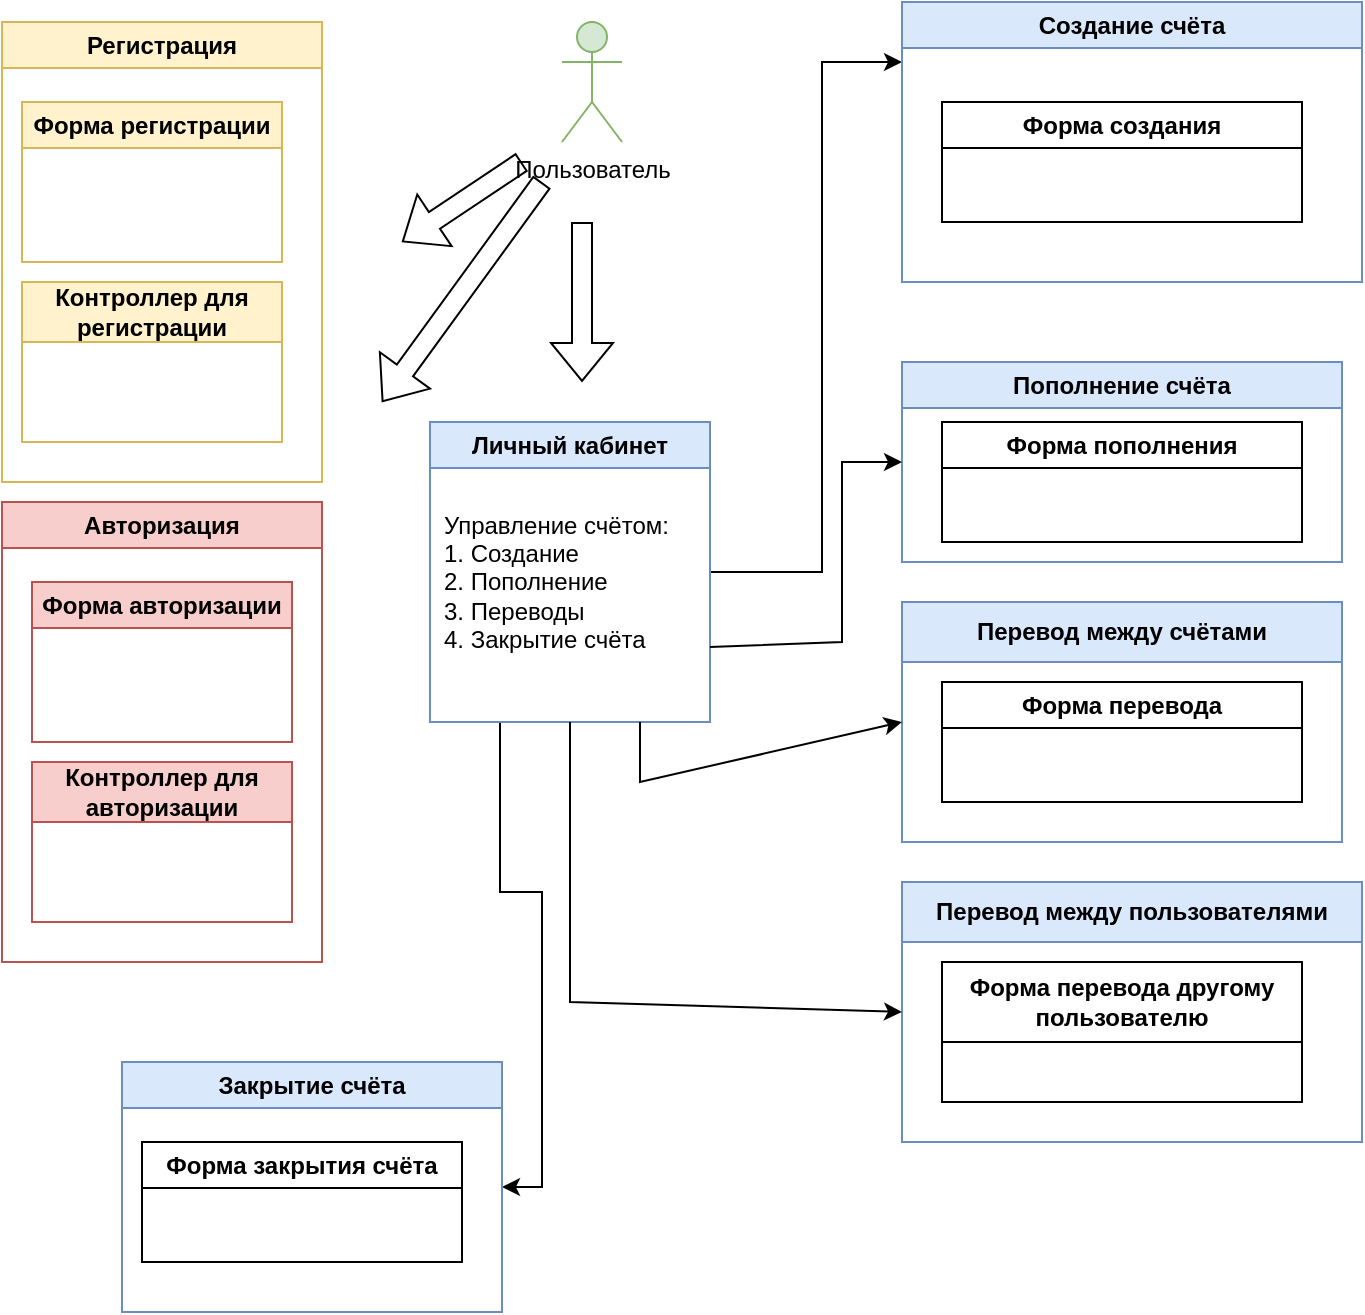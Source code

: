 <mxfile version="24.6.5" type="device">
  <diagram name="Страница — 1" id="zXiqC_V_nPHIu1OuLMWh">
    <mxGraphModel dx="794" dy="627" grid="1" gridSize="10" guides="1" tooltips="1" connect="1" arrows="1" fold="1" page="1" pageScale="1" pageWidth="827" pageHeight="1169" math="0" shadow="0">
      <root>
        <mxCell id="0" />
        <mxCell id="1" parent="0" />
        <mxCell id="WXnupK0CZJY66pMkVa3G-1" value="Пользователь" style="shape=umlActor;verticalLabelPosition=bottom;verticalAlign=top;html=1;outlineConnect=0;fillColor=#d5e8d4;strokeColor=#82b366;" vertex="1" parent="1">
          <mxGeometry x="340" y="20" width="30" height="60" as="geometry" />
        </mxCell>
        <mxCell id="WXnupK0CZJY66pMkVa3G-4" value="&lt;div&gt;Регистрация&lt;/div&gt;" style="swimlane;whiteSpace=wrap;html=1;fillColor=#fff2cc;strokeColor=#d6b656;" vertex="1" parent="1">
          <mxGeometry x="60" y="20" width="160" height="230" as="geometry" />
        </mxCell>
        <mxCell id="WXnupK0CZJY66pMkVa3G-24" value="Форма регистрации" style="swimlane;whiteSpace=wrap;html=1;fillColor=#fff2cc;strokeColor=#d6b656;" vertex="1" parent="WXnupK0CZJY66pMkVa3G-4">
          <mxGeometry x="10" y="40" width="130" height="80" as="geometry" />
        </mxCell>
        <mxCell id="WXnupK0CZJY66pMkVa3G-27" value="Контроллер для регистрации" style="swimlane;whiteSpace=wrap;html=1;startSize=30;fillColor=#fff2cc;strokeColor=#d6b656;" vertex="1" parent="WXnupK0CZJY66pMkVa3G-4">
          <mxGeometry x="10" y="130" width="130" height="80" as="geometry" />
        </mxCell>
        <mxCell id="WXnupK0CZJY66pMkVa3G-6" value="&lt;div&gt;Авторизация&lt;/div&gt;" style="swimlane;whiteSpace=wrap;html=1;fillColor=#f8cecc;strokeColor=#b85450;" vertex="1" parent="1">
          <mxGeometry x="60" y="260" width="160" height="230" as="geometry" />
        </mxCell>
        <mxCell id="WXnupK0CZJY66pMkVa3G-28" value="Форма авторизации" style="swimlane;whiteSpace=wrap;html=1;fillColor=#f8cecc;strokeColor=#b85450;" vertex="1" parent="WXnupK0CZJY66pMkVa3G-6">
          <mxGeometry x="15" y="40" width="130" height="80" as="geometry" />
        </mxCell>
        <mxCell id="WXnupK0CZJY66pMkVa3G-29" value="Контроллер для авторизации" style="swimlane;whiteSpace=wrap;html=1;startSize=30;fillColor=#f8cecc;strokeColor=#b85450;" vertex="1" parent="WXnupK0CZJY66pMkVa3G-6">
          <mxGeometry x="15" y="130" width="130" height="80" as="geometry" />
        </mxCell>
        <mxCell id="WXnupK0CZJY66pMkVa3G-9" value="" style="edgeStyle=orthogonalEdgeStyle;rounded=0;orthogonalLoop=1;jettySize=auto;html=1;" edge="1" parent="1" source="WXnupK0CZJY66pMkVa3G-7" target="WXnupK0CZJY66pMkVa3G-8">
          <mxGeometry relative="1" as="geometry">
            <Array as="points">
              <mxPoint x="470" y="295" />
              <mxPoint x="470" y="40" />
            </Array>
          </mxGeometry>
        </mxCell>
        <mxCell id="WXnupK0CZJY66pMkVa3G-19" style="edgeStyle=orthogonalEdgeStyle;rounded=0;orthogonalLoop=1;jettySize=auto;html=1;exitX=0.25;exitY=1;exitDx=0;exitDy=0;entryX=1;entryY=0.5;entryDx=0;entryDy=0;" edge="1" parent="1" source="WXnupK0CZJY66pMkVa3G-7" target="WXnupK0CZJY66pMkVa3G-16">
          <mxGeometry relative="1" as="geometry" />
        </mxCell>
        <mxCell id="WXnupK0CZJY66pMkVa3G-7" value="Личный кабинет" style="swimlane;whiteSpace=wrap;html=1;fillColor=#dae8fc;strokeColor=#6c8ebf;" vertex="1" parent="1">
          <mxGeometry x="274" y="220" width="140" height="150" as="geometry" />
        </mxCell>
        <mxCell id="WXnupK0CZJY66pMkVa3G-37" value="&lt;div&gt;Управление счётом:&lt;/div&gt;&lt;div&gt;1. Создание&lt;/div&gt;&lt;div&gt;2. Пополнение&lt;/div&gt;&lt;div&gt;3. Переводы&lt;/div&gt;&lt;div&gt;4. Закрытие счёта&lt;br&gt;&lt;/div&gt;" style="text;html=1;align=left;verticalAlign=middle;whiteSpace=wrap;rounded=0;" vertex="1" parent="WXnupK0CZJY66pMkVa3G-7">
          <mxGeometry x="5" y="30" width="130" height="100" as="geometry" />
        </mxCell>
        <mxCell id="WXnupK0CZJY66pMkVa3G-8" value="Создание счёта" style="swimlane;whiteSpace=wrap;html=1;fillColor=#dae8fc;strokeColor=#6c8ebf;" vertex="1" parent="1">
          <mxGeometry x="510" y="10" width="230" height="140" as="geometry" />
        </mxCell>
        <mxCell id="WXnupK0CZJY66pMkVa3G-30" value="Форма создания" style="swimlane;whiteSpace=wrap;html=1;startSize=23;" vertex="1" parent="WXnupK0CZJY66pMkVa3G-8">
          <mxGeometry x="20" y="50" width="180" height="60" as="geometry" />
        </mxCell>
        <mxCell id="WXnupK0CZJY66pMkVa3G-10" value="Пополнение счёта" style="swimlane;whiteSpace=wrap;html=1;fillColor=#dae8fc;strokeColor=#6c8ebf;" vertex="1" parent="1">
          <mxGeometry x="510" y="190" width="220" height="100" as="geometry" />
        </mxCell>
        <mxCell id="WXnupK0CZJY66pMkVa3G-32" value="Форма пополнения" style="swimlane;whiteSpace=wrap;html=1;startSize=23;" vertex="1" parent="WXnupK0CZJY66pMkVa3G-10">
          <mxGeometry x="20" y="30" width="180" height="60" as="geometry" />
        </mxCell>
        <mxCell id="WXnupK0CZJY66pMkVa3G-11" value="" style="endArrow=classic;html=1;rounded=0;entryX=0;entryY=0.5;entryDx=0;entryDy=0;exitX=1;exitY=0.75;exitDx=0;exitDy=0;" edge="1" parent="1" source="WXnupK0CZJY66pMkVa3G-7" target="WXnupK0CZJY66pMkVa3G-10">
          <mxGeometry width="50" height="50" relative="1" as="geometry">
            <mxPoint x="380" y="350" as="sourcePoint" />
            <mxPoint x="430" y="300" as="targetPoint" />
            <Array as="points">
              <mxPoint x="480" y="330" />
              <mxPoint x="480" y="240" />
            </Array>
          </mxGeometry>
        </mxCell>
        <mxCell id="WXnupK0CZJY66pMkVa3G-12" value="Перевод между счётами" style="swimlane;whiteSpace=wrap;html=1;startSize=30;fillColor=#dae8fc;strokeColor=#6c8ebf;" vertex="1" parent="1">
          <mxGeometry x="510" y="310" width="220" height="120" as="geometry" />
        </mxCell>
        <mxCell id="WXnupK0CZJY66pMkVa3G-34" value="Форма перевода" style="swimlane;whiteSpace=wrap;html=1;startSize=23;" vertex="1" parent="WXnupK0CZJY66pMkVa3G-12">
          <mxGeometry x="20" y="40" width="180" height="60" as="geometry" />
        </mxCell>
        <mxCell id="WXnupK0CZJY66pMkVa3G-13" value="" style="endArrow=classic;html=1;rounded=0;entryX=0;entryY=0.5;entryDx=0;entryDy=0;exitX=0.75;exitY=1;exitDx=0;exitDy=0;" edge="1" parent="1" target="WXnupK0CZJY66pMkVa3G-12" source="WXnupK0CZJY66pMkVa3G-7">
          <mxGeometry width="50" height="50" relative="1" as="geometry">
            <mxPoint x="250" y="433" as="sourcePoint" />
            <mxPoint x="266" y="400" as="targetPoint" />
            <Array as="points">
              <mxPoint x="379" y="400" />
            </Array>
          </mxGeometry>
        </mxCell>
        <mxCell id="WXnupK0CZJY66pMkVa3G-14" value="Перевод между пользователями" style="swimlane;whiteSpace=wrap;html=1;startSize=30;fillColor=#dae8fc;strokeColor=#6c8ebf;" vertex="1" parent="1">
          <mxGeometry x="510" y="450" width="230" height="130" as="geometry" />
        </mxCell>
        <mxCell id="WXnupK0CZJY66pMkVa3G-35" value="Форма перевода другому пользователю" style="swimlane;whiteSpace=wrap;html=1;startSize=40;" vertex="1" parent="WXnupK0CZJY66pMkVa3G-14">
          <mxGeometry x="20" y="40" width="180" height="70" as="geometry" />
        </mxCell>
        <mxCell id="WXnupK0CZJY66pMkVa3G-15" value="" style="endArrow=classic;html=1;rounded=0;entryX=0;entryY=0.5;entryDx=0;entryDy=0;exitX=0.5;exitY=1;exitDx=0;exitDy=0;" edge="1" parent="1" target="WXnupK0CZJY66pMkVa3G-14" source="WXnupK0CZJY66pMkVa3G-7">
          <mxGeometry width="50" height="50" relative="1" as="geometry">
            <mxPoint x="234" y="433" as="sourcePoint" />
            <mxPoint x="250" y="400" as="targetPoint" />
            <Array as="points">
              <mxPoint x="344" y="510" />
            </Array>
          </mxGeometry>
        </mxCell>
        <mxCell id="WXnupK0CZJY66pMkVa3G-16" value="Закрытие счёта" style="swimlane;whiteSpace=wrap;html=1;fillColor=#dae8fc;strokeColor=#6c8ebf;" vertex="1" parent="1">
          <mxGeometry x="120" y="540" width="190" height="125" as="geometry" />
        </mxCell>
        <mxCell id="WXnupK0CZJY66pMkVa3G-36" value="Форма закрытия счёта" style="swimlane;whiteSpace=wrap;html=1;startSize=23;" vertex="1" parent="WXnupK0CZJY66pMkVa3G-16">
          <mxGeometry x="10" y="40" width="160" height="60" as="geometry" />
        </mxCell>
        <mxCell id="WXnupK0CZJY66pMkVa3G-20" value="" style="shape=flexArrow;endArrow=classic;html=1;rounded=0;" edge="1" parent="1">
          <mxGeometry width="50" height="50" relative="1" as="geometry">
            <mxPoint x="320" y="90" as="sourcePoint" />
            <mxPoint x="260" y="130" as="targetPoint" />
          </mxGeometry>
        </mxCell>
        <mxCell id="WXnupK0CZJY66pMkVa3G-21" value="" style="shape=flexArrow;endArrow=classic;html=1;rounded=0;" edge="1" parent="1">
          <mxGeometry width="50" height="50" relative="1" as="geometry">
            <mxPoint x="330" y="100" as="sourcePoint" />
            <mxPoint x="250" y="210" as="targetPoint" />
            <Array as="points" />
          </mxGeometry>
        </mxCell>
        <mxCell id="WXnupK0CZJY66pMkVa3G-22" value="" style="shape=flexArrow;endArrow=classic;html=1;rounded=0;" edge="1" parent="1">
          <mxGeometry width="50" height="50" relative="1" as="geometry">
            <mxPoint x="350" y="120" as="sourcePoint" />
            <mxPoint x="350" y="200" as="targetPoint" />
          </mxGeometry>
        </mxCell>
      </root>
    </mxGraphModel>
  </diagram>
</mxfile>

